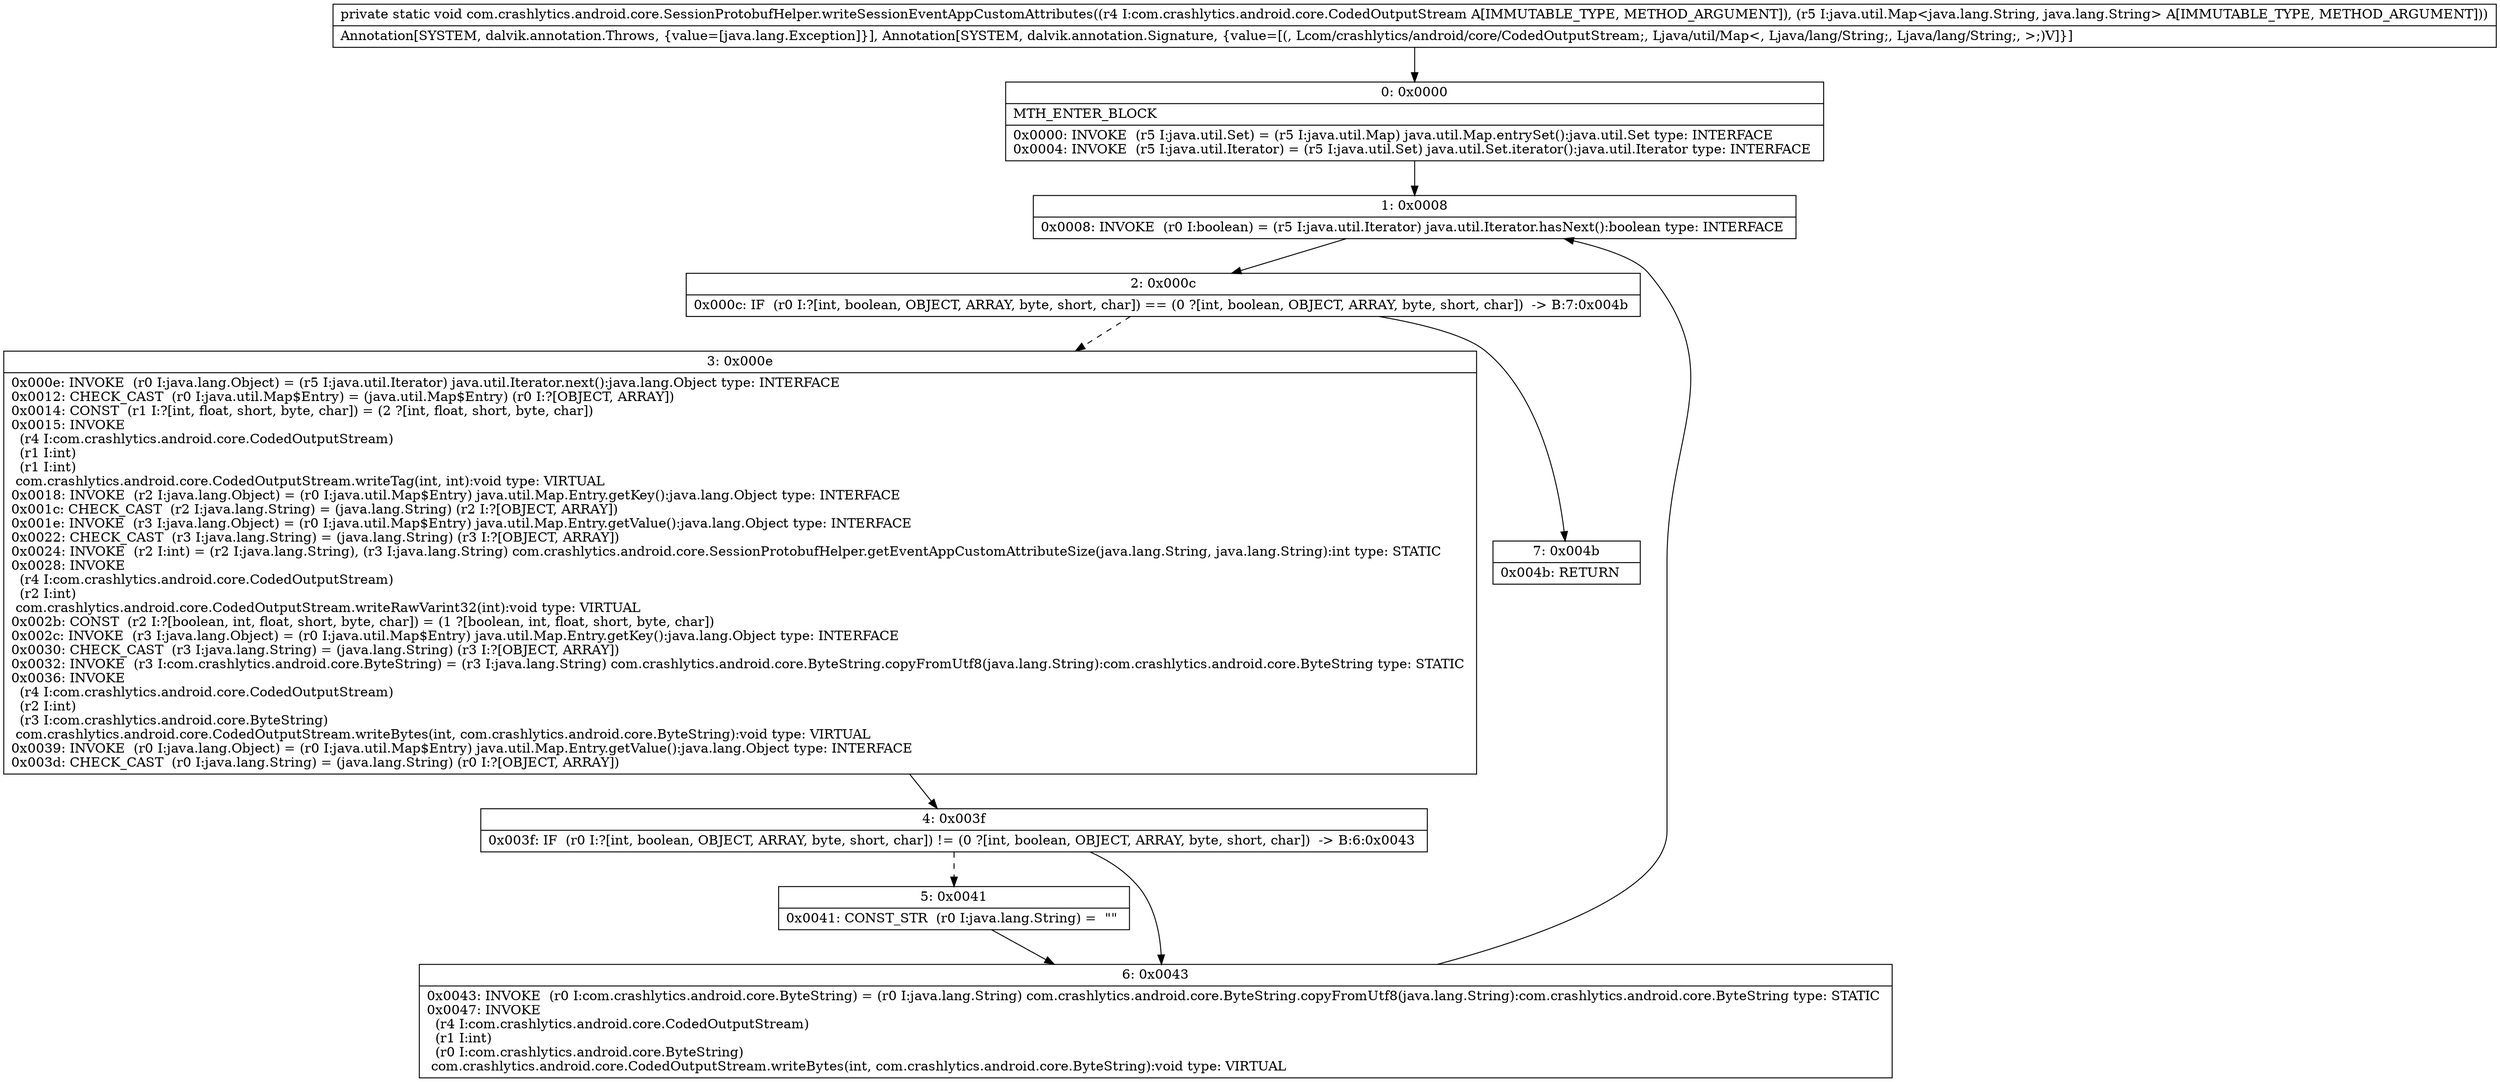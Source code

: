 digraph "CFG forcom.crashlytics.android.core.SessionProtobufHelper.writeSessionEventAppCustomAttributes(Lcom\/crashlytics\/android\/core\/CodedOutputStream;Ljava\/util\/Map;)V" {
Node_0 [shape=record,label="{0\:\ 0x0000|MTH_ENTER_BLOCK\l|0x0000: INVOKE  (r5 I:java.util.Set) = (r5 I:java.util.Map) java.util.Map.entrySet():java.util.Set type: INTERFACE \l0x0004: INVOKE  (r5 I:java.util.Iterator) = (r5 I:java.util.Set) java.util.Set.iterator():java.util.Iterator type: INTERFACE \l}"];
Node_1 [shape=record,label="{1\:\ 0x0008|0x0008: INVOKE  (r0 I:boolean) = (r5 I:java.util.Iterator) java.util.Iterator.hasNext():boolean type: INTERFACE \l}"];
Node_2 [shape=record,label="{2\:\ 0x000c|0x000c: IF  (r0 I:?[int, boolean, OBJECT, ARRAY, byte, short, char]) == (0 ?[int, boolean, OBJECT, ARRAY, byte, short, char])  \-\> B:7:0x004b \l}"];
Node_3 [shape=record,label="{3\:\ 0x000e|0x000e: INVOKE  (r0 I:java.lang.Object) = (r5 I:java.util.Iterator) java.util.Iterator.next():java.lang.Object type: INTERFACE \l0x0012: CHECK_CAST  (r0 I:java.util.Map$Entry) = (java.util.Map$Entry) (r0 I:?[OBJECT, ARRAY]) \l0x0014: CONST  (r1 I:?[int, float, short, byte, char]) = (2 ?[int, float, short, byte, char]) \l0x0015: INVOKE  \l  (r4 I:com.crashlytics.android.core.CodedOutputStream)\l  (r1 I:int)\l  (r1 I:int)\l com.crashlytics.android.core.CodedOutputStream.writeTag(int, int):void type: VIRTUAL \l0x0018: INVOKE  (r2 I:java.lang.Object) = (r0 I:java.util.Map$Entry) java.util.Map.Entry.getKey():java.lang.Object type: INTERFACE \l0x001c: CHECK_CAST  (r2 I:java.lang.String) = (java.lang.String) (r2 I:?[OBJECT, ARRAY]) \l0x001e: INVOKE  (r3 I:java.lang.Object) = (r0 I:java.util.Map$Entry) java.util.Map.Entry.getValue():java.lang.Object type: INTERFACE \l0x0022: CHECK_CAST  (r3 I:java.lang.String) = (java.lang.String) (r3 I:?[OBJECT, ARRAY]) \l0x0024: INVOKE  (r2 I:int) = (r2 I:java.lang.String), (r3 I:java.lang.String) com.crashlytics.android.core.SessionProtobufHelper.getEventAppCustomAttributeSize(java.lang.String, java.lang.String):int type: STATIC \l0x0028: INVOKE  \l  (r4 I:com.crashlytics.android.core.CodedOutputStream)\l  (r2 I:int)\l com.crashlytics.android.core.CodedOutputStream.writeRawVarint32(int):void type: VIRTUAL \l0x002b: CONST  (r2 I:?[boolean, int, float, short, byte, char]) = (1 ?[boolean, int, float, short, byte, char]) \l0x002c: INVOKE  (r3 I:java.lang.Object) = (r0 I:java.util.Map$Entry) java.util.Map.Entry.getKey():java.lang.Object type: INTERFACE \l0x0030: CHECK_CAST  (r3 I:java.lang.String) = (java.lang.String) (r3 I:?[OBJECT, ARRAY]) \l0x0032: INVOKE  (r3 I:com.crashlytics.android.core.ByteString) = (r3 I:java.lang.String) com.crashlytics.android.core.ByteString.copyFromUtf8(java.lang.String):com.crashlytics.android.core.ByteString type: STATIC \l0x0036: INVOKE  \l  (r4 I:com.crashlytics.android.core.CodedOutputStream)\l  (r2 I:int)\l  (r3 I:com.crashlytics.android.core.ByteString)\l com.crashlytics.android.core.CodedOutputStream.writeBytes(int, com.crashlytics.android.core.ByteString):void type: VIRTUAL \l0x0039: INVOKE  (r0 I:java.lang.Object) = (r0 I:java.util.Map$Entry) java.util.Map.Entry.getValue():java.lang.Object type: INTERFACE \l0x003d: CHECK_CAST  (r0 I:java.lang.String) = (java.lang.String) (r0 I:?[OBJECT, ARRAY]) \l}"];
Node_4 [shape=record,label="{4\:\ 0x003f|0x003f: IF  (r0 I:?[int, boolean, OBJECT, ARRAY, byte, short, char]) != (0 ?[int, boolean, OBJECT, ARRAY, byte, short, char])  \-\> B:6:0x0043 \l}"];
Node_5 [shape=record,label="{5\:\ 0x0041|0x0041: CONST_STR  (r0 I:java.lang.String) =  \"\" \l}"];
Node_6 [shape=record,label="{6\:\ 0x0043|0x0043: INVOKE  (r0 I:com.crashlytics.android.core.ByteString) = (r0 I:java.lang.String) com.crashlytics.android.core.ByteString.copyFromUtf8(java.lang.String):com.crashlytics.android.core.ByteString type: STATIC \l0x0047: INVOKE  \l  (r4 I:com.crashlytics.android.core.CodedOutputStream)\l  (r1 I:int)\l  (r0 I:com.crashlytics.android.core.ByteString)\l com.crashlytics.android.core.CodedOutputStream.writeBytes(int, com.crashlytics.android.core.ByteString):void type: VIRTUAL \l}"];
Node_7 [shape=record,label="{7\:\ 0x004b|0x004b: RETURN   \l}"];
MethodNode[shape=record,label="{private static void com.crashlytics.android.core.SessionProtobufHelper.writeSessionEventAppCustomAttributes((r4 I:com.crashlytics.android.core.CodedOutputStream A[IMMUTABLE_TYPE, METHOD_ARGUMENT]), (r5 I:java.util.Map\<java.lang.String, java.lang.String\> A[IMMUTABLE_TYPE, METHOD_ARGUMENT]))  | Annotation[SYSTEM, dalvik.annotation.Throws, \{value=[java.lang.Exception]\}], Annotation[SYSTEM, dalvik.annotation.Signature, \{value=[(, Lcom\/crashlytics\/android\/core\/CodedOutputStream;, Ljava\/util\/Map\<, Ljava\/lang\/String;, Ljava\/lang\/String;, \>;)V]\}]\l}"];
MethodNode -> Node_0;
Node_0 -> Node_1;
Node_1 -> Node_2;
Node_2 -> Node_3[style=dashed];
Node_2 -> Node_7;
Node_3 -> Node_4;
Node_4 -> Node_5[style=dashed];
Node_4 -> Node_6;
Node_5 -> Node_6;
Node_6 -> Node_1;
}

